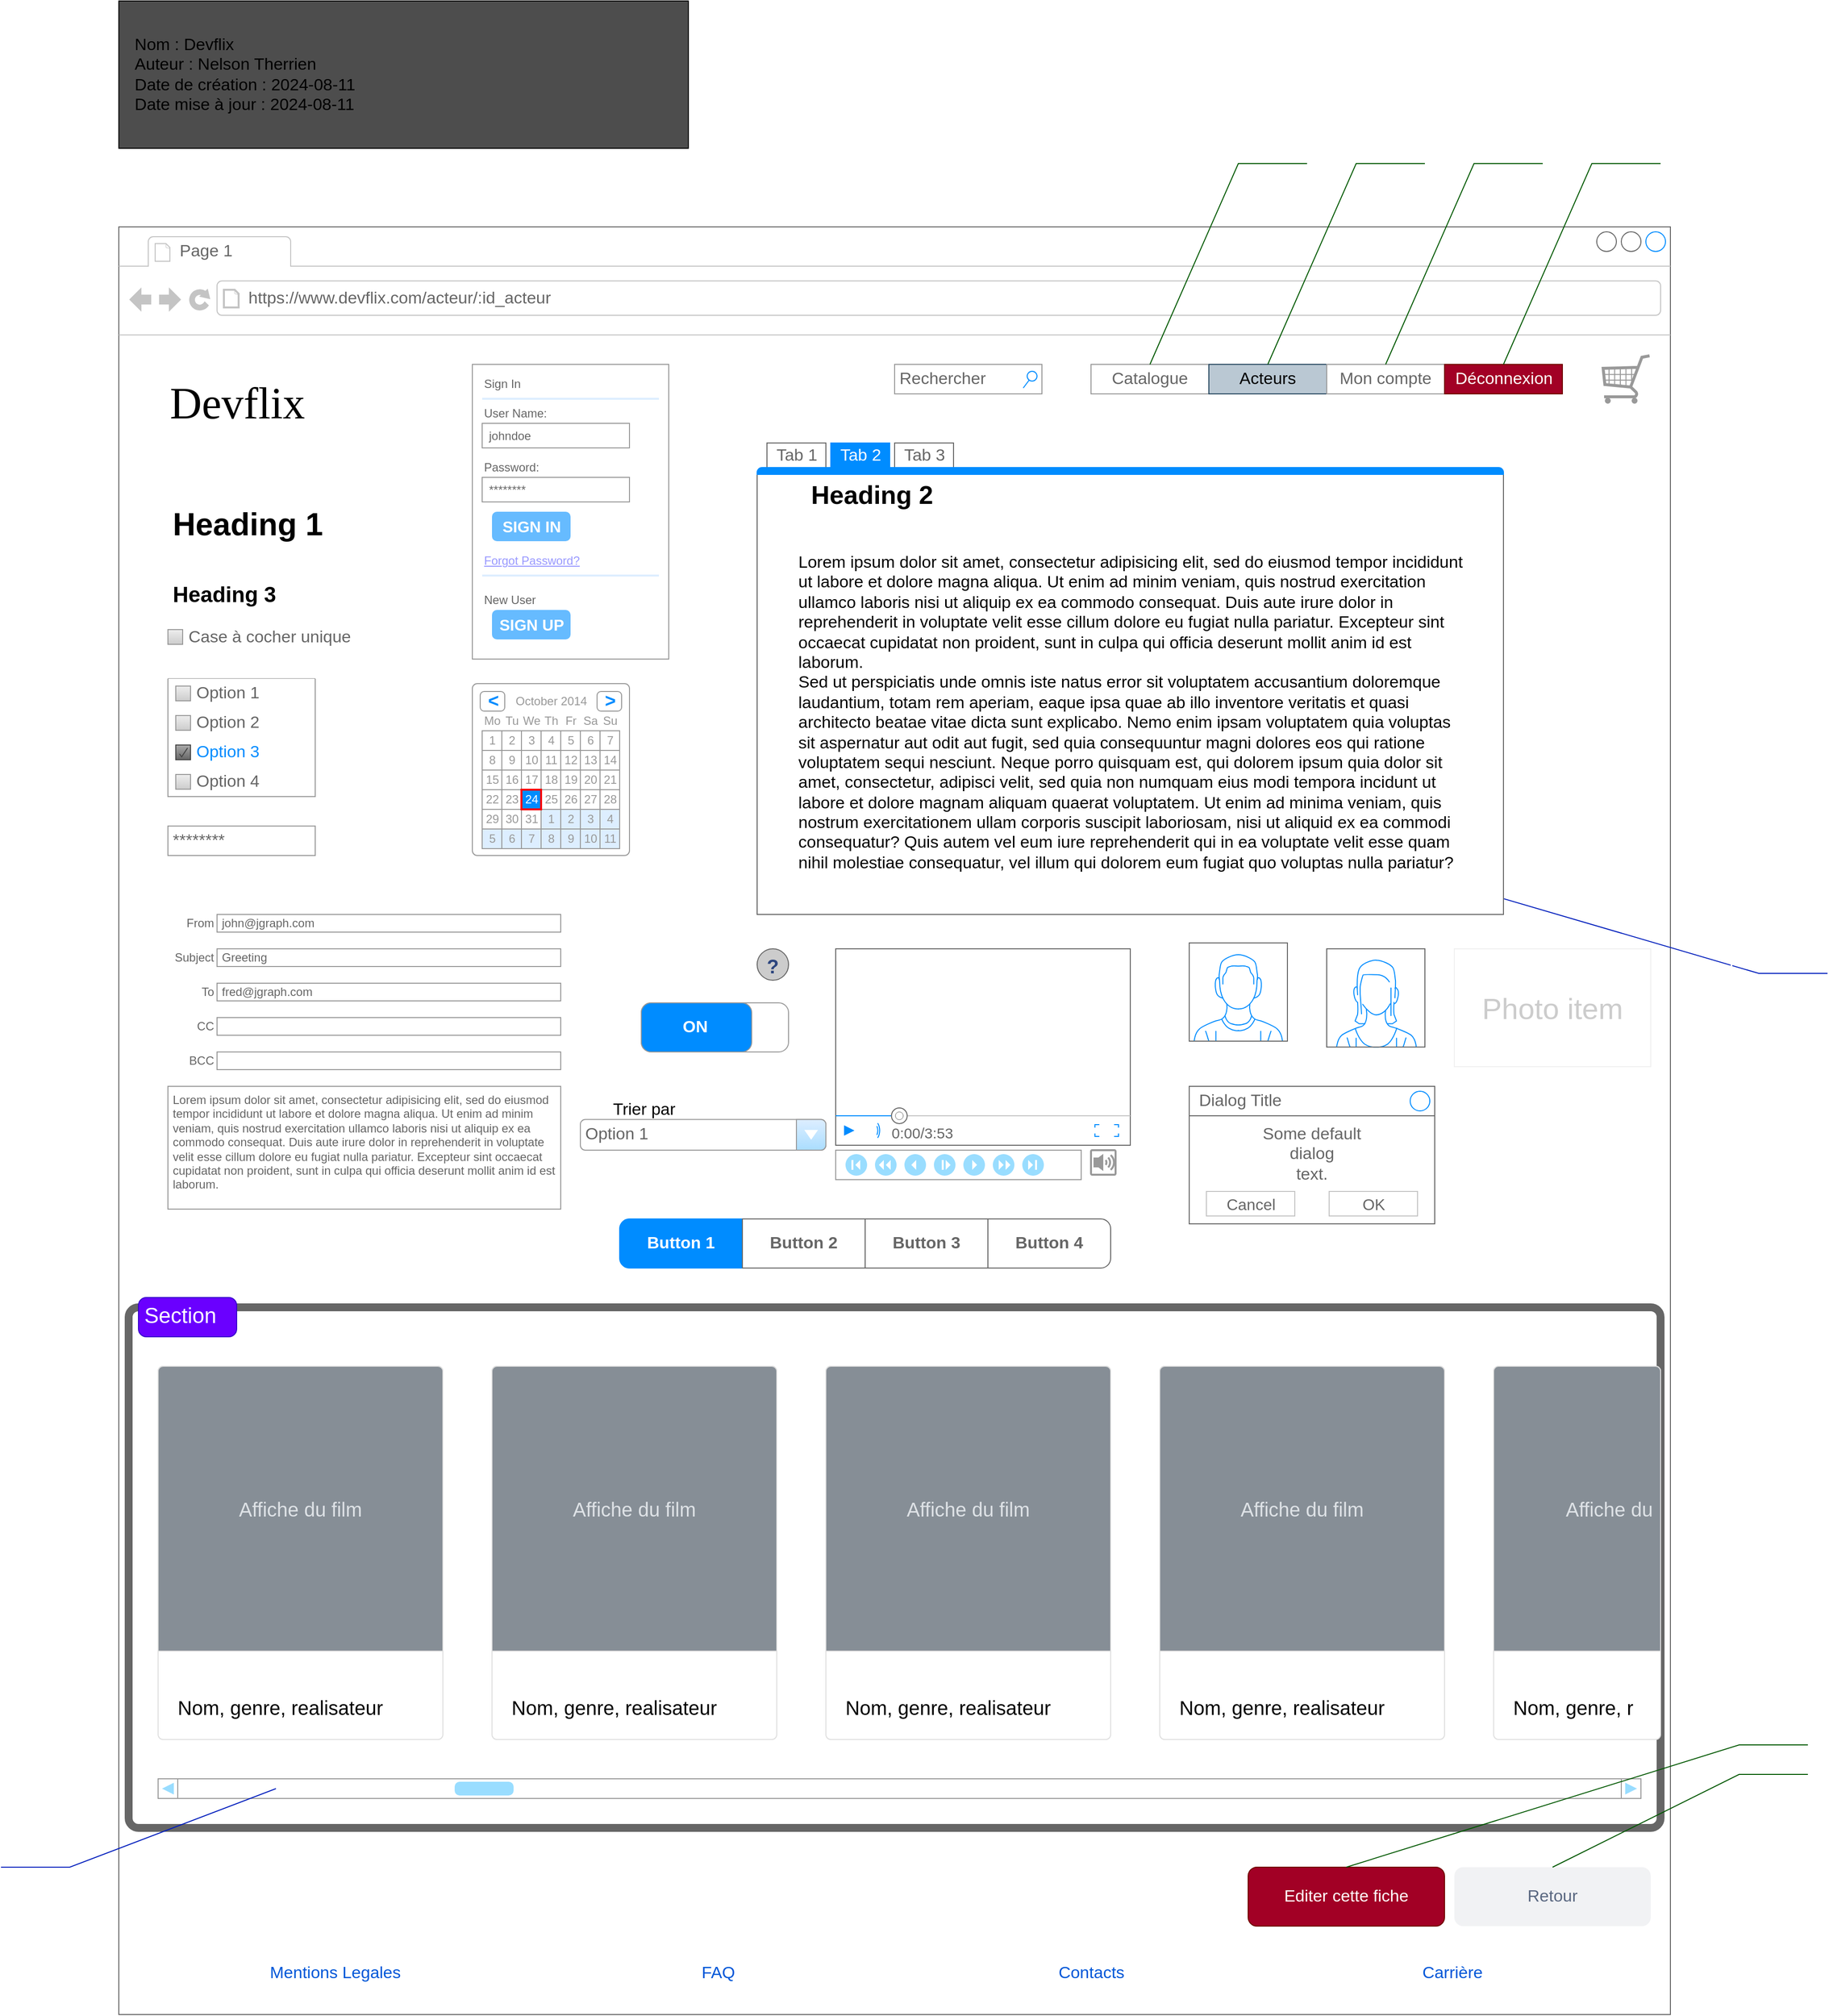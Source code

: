 <mxfile version="24.7.5">
  <diagram name="Page-1" id="BY2GdVJ9Qx3QBZno3a6H">
    <mxGraphModel dx="3034" dy="3536" grid="1" gridSize="10" guides="1" tooltips="1" connect="1" arrows="1" fold="1" page="1" pageScale="1" pageWidth="1600" pageHeight="900" math="0" shadow="0">
      <root>
        <mxCell id="0" />
        <mxCell id="1" parent="0" />
        <mxCell id="Mc8-L0GyPkzgZiNC3ZI8-2" value="" style="group;movable=0;resizable=0;rotatable=0;deletable=0;editable=0;locked=1;connectable=0;" vertex="1" connectable="0" parent="1">
          <mxGeometry x="-1430" y="-1690" width="1580" height="1820" as="geometry" />
        </mxCell>
        <mxCell id="cGPuWbrJMK2eRQ6o65dL-1" value="" style="strokeWidth=1;shadow=0;dashed=0;align=center;html=1;shape=mxgraph.mockup.containers.browserWindow;rSize=0;strokeColor=#666666;strokeColor2=#008cff;strokeColor3=#c4c4c4;mainText=,;recursiveResize=0;container=0;movable=1;resizable=1;rotatable=1;deletable=1;editable=1;locked=0;connectable=1;" parent="Mc8-L0GyPkzgZiNC3ZI8-2" vertex="1">
          <mxGeometry width="1580" height="1820" as="geometry" />
        </mxCell>
        <mxCell id="cGPuWbrJMK2eRQ6o65dL-4" value="Page 1" style="strokeWidth=1;shadow=0;dashed=0;align=center;html=1;shape=mxgraph.mockup.containers.anchor;fontSize=17;fontColor=#666666;align=left;whiteSpace=wrap;" parent="Mc8-L0GyPkzgZiNC3ZI8-2" vertex="1">
          <mxGeometry x="60" y="12" width="110" height="26" as="geometry" />
        </mxCell>
        <mxCell id="cGPuWbrJMK2eRQ6o65dL-5" value="https://www.devflix.com/acteur/:id_acteur" style="strokeWidth=1;shadow=0;dashed=0;align=center;html=1;shape=mxgraph.mockup.containers.anchor;rSize=0;fontSize=17;fontColor=#666666;align=left;" parent="Mc8-L0GyPkzgZiNC3ZI8-2" vertex="1">
          <mxGeometry x="130" y="60" width="340" height="26" as="geometry" />
        </mxCell>
        <mxCell id="cGPuWbrJMK2eRQ6o65dL-2" value="Devflix" style="text;html=1;points=[];align=left;verticalAlign=top;spacingTop=-4;fontSize=45;fontFamily=Verdana;" parent="1" vertex="1">
          <mxGeometry x="-1380" y="-1540" width="340" height="50" as="geometry" />
        </mxCell>
        <mxCell id="cGPuWbrJMK2eRQ6o65dL-13" value="Texte régulier" style="strokeWidth=1;shadow=0;dashed=0;align=left;html=1;shape=mxgraph.mockup.text.callout;linkText=;textSize=17;textColor=#666666;callDir=SE;callStyle=line;fontSize=17;fontColor=#ffffff;align=right;verticalAlign=bottom;strokeColor=#001DBC;fontFamily=Helvetica;fillColor=#0050ef;" parent="1" vertex="1">
          <mxGeometry x="-170" y="-1050" width="480" height="120" as="geometry" />
        </mxCell>
        <mxCell id="cGPuWbrJMK2eRQ6o65dL-15" value="Mentions Legales" style="fillColor=none;strokeColor=none;html=1;fontColor=#0057D8;align=center;verticalAlign=middle;fontStyle=0;fontSize=17;" parent="1" vertex="1">
          <mxGeometry x="-1335" y="50" width="250" height="75" as="geometry" />
        </mxCell>
        <mxCell id="cGPuWbrJMK2eRQ6o65dL-16" value="FAQ" style="fillColor=none;strokeColor=none;html=1;fontColor=#0057D8;align=center;verticalAlign=middle;fontStyle=0;fontSize=17;fontFamily=Helvetica;" parent="1" vertex="1">
          <mxGeometry x="-945" y="50" width="250" height="75" as="geometry" />
        </mxCell>
        <mxCell id="cGPuWbrJMK2eRQ6o65dL-17" value="Contacts" style="fillColor=none;strokeColor=none;html=1;fontColor=#0057D8;align=center;verticalAlign=middle;fontStyle=0;fontSize=17;fontFamily=Helvetica;" parent="1" vertex="1">
          <mxGeometry x="-565" y="50" width="250" height="75" as="geometry" />
        </mxCell>
        <mxCell id="cGPuWbrJMK2eRQ6o65dL-18" value="Carrière&amp;nbsp;" style="fillColor=none;strokeColor=none;html=1;fontColor=#0057D8;align=center;verticalAlign=middle;fontStyle=0;fontSize=17;fontFamily=Helvetica;" parent="1" vertex="1">
          <mxGeometry x="-195" y="50" width="250" height="75" as="geometry" />
        </mxCell>
        <mxCell id="cGPuWbrJMK2eRQ6o65dL-21" value="Retour" style="rounded=1;fillColor=#F1F2F4;strokeColor=none;html=1;whiteSpace=wrap;fontColor=#596780;align=center;verticalAlign=middle;fontStyle=0;fontSize=17;sketch=0;fontFamily=Helvetica;" parent="1" vertex="1">
          <mxGeometry x="-70" y="-20" width="200" height="60" as="geometry" />
        </mxCell>
        <mxCell id="cGPuWbrJMK2eRQ6o65dL-23" value="Editer cette fiche" style="rounded=1;fillColor=#a20025;strokeColor=#6F0000;html=1;whiteSpace=wrap;fontColor=#ffffff;align=center;verticalAlign=middle;fontStyle=0;fontSize=17;sketch=0;fontFamily=Helvetica;" parent="1" vertex="1">
          <mxGeometry x="-280" y="-20" width="200" height="60" as="geometry" />
        </mxCell>
        <mxCell id="cGPuWbrJMK2eRQ6o65dL-25" value="" style="shape=mxgraph.mockup.containers.marginRect;rectMarginTop=10;strokeColor=#666666;strokeWidth=8;rounded=1;arcSize=5;recursiveResize=0;html=1;whiteSpace=wrap;" parent="1" vertex="1">
          <mxGeometry x="-1420" y="-600" width="1560" height="540" as="geometry" />
        </mxCell>
        <mxCell id="cGPuWbrJMK2eRQ6o65dL-26" value="Section" style="shape=rect;strokeColor=#3700CC;fillColor=#6a00ff;strokeWidth=1;dashed=0;rounded=1;arcSize=20;fontSize=22;spacing=2;spacingTop=-2;align=left;autosize=1;spacingLeft=4;resizeWidth=0;resizeHeight=0;perimeter=none;html=1;whiteSpace=wrap;fontColor=#ffffff;" parent="cGPuWbrJMK2eRQ6o65dL-25" vertex="1">
          <mxGeometry x="10" width="100" height="40" as="geometry" />
        </mxCell>
        <mxCell id="cGPuWbrJMK2eRQ6o65dL-27" value="Nom, genre, realisateur" style="html=1;shadow=0;dashed=0;shape=mxgraph.bootstrap.rrect;rSize=5;strokeColor=#DFDFDF;html=1;whiteSpace=wrap;fillColor=#ffffff;fontColor=#000000;verticalAlign=bottom;align=left;spacing=20;fontSize=20;" parent="cGPuWbrJMK2eRQ6o65dL-25" vertex="1">
          <mxGeometry x="30" y="70" width="290" height="380" as="geometry" />
        </mxCell>
        <mxCell id="cGPuWbrJMK2eRQ6o65dL-28" value="Affiche du film" style="html=1;shadow=0;dashed=0;shape=mxgraph.bootstrap.topButton;rSize=5;perimeter=none;whiteSpace=wrap;fillColor=#868E96;strokeColor=#DFDFDF;fontColor=#DEE2E6;resizeWidth=1;fontSize=20;" parent="cGPuWbrJMK2eRQ6o65dL-27" vertex="1">
          <mxGeometry width="290" height="290" relative="1" as="geometry" />
        </mxCell>
        <mxCell id="cGPuWbrJMK2eRQ6o65dL-29" value="Nom, genre, realisateur" style="html=1;shadow=0;dashed=0;shape=mxgraph.bootstrap.rrect;rSize=5;strokeColor=#DFDFDF;html=1;whiteSpace=wrap;fillColor=#ffffff;fontColor=#000000;verticalAlign=bottom;align=left;spacing=20;fontSize=20;" parent="cGPuWbrJMK2eRQ6o65dL-25" vertex="1">
          <mxGeometry x="370" y="70" width="290" height="380" as="geometry" />
        </mxCell>
        <mxCell id="cGPuWbrJMK2eRQ6o65dL-30" value="Affiche du film" style="html=1;shadow=0;dashed=0;shape=mxgraph.bootstrap.topButton;rSize=5;perimeter=none;whiteSpace=wrap;fillColor=#868E96;strokeColor=#DFDFDF;fontColor=#DEE2E6;resizeWidth=1;fontSize=20;" parent="cGPuWbrJMK2eRQ6o65dL-29" vertex="1">
          <mxGeometry width="290" height="290" relative="1" as="geometry" />
        </mxCell>
        <mxCell id="cGPuWbrJMK2eRQ6o65dL-31" value="Nom, genre, r" style="html=1;shadow=0;dashed=0;shape=mxgraph.bootstrap.rrect;rSize=5;strokeColor=#DFDFDF;html=1;whiteSpace=wrap;fillColor=#ffffff;fontColor=#000000;verticalAlign=bottom;align=left;spacing=20;fontSize=20;" parent="cGPuWbrJMK2eRQ6o65dL-25" vertex="1">
          <mxGeometry x="1390" y="70" width="170" height="380" as="geometry" />
        </mxCell>
        <mxCell id="cGPuWbrJMK2eRQ6o65dL-32" value="&amp;nbsp; &amp;nbsp; &amp;nbsp; &amp;nbsp; &amp;nbsp; &amp;nbsp; Affiche du" style="html=1;shadow=0;dashed=0;shape=mxgraph.bootstrap.topButton;rSize=5;perimeter=none;whiteSpace=wrap;fillColor=#868E96;strokeColor=#DFDFDF;fontColor=#DEE2E6;resizeWidth=1;fontSize=20;" parent="cGPuWbrJMK2eRQ6o65dL-31" vertex="1">
          <mxGeometry width="170.0" height="290" relative="1" as="geometry" />
        </mxCell>
        <mxCell id="cGPuWbrJMK2eRQ6o65dL-33" value="Nom, genre, realisateur" style="html=1;shadow=0;dashed=0;shape=mxgraph.bootstrap.rrect;rSize=5;strokeColor=#DFDFDF;html=1;whiteSpace=wrap;fillColor=#ffffff;fontColor=#000000;verticalAlign=bottom;align=left;spacing=20;fontSize=20;" parent="cGPuWbrJMK2eRQ6o65dL-25" vertex="1">
          <mxGeometry x="710" y="70" width="290" height="380" as="geometry" />
        </mxCell>
        <mxCell id="cGPuWbrJMK2eRQ6o65dL-34" value="Affiche du film" style="html=1;shadow=0;dashed=0;shape=mxgraph.bootstrap.topButton;rSize=5;perimeter=none;whiteSpace=wrap;fillColor=#868E96;strokeColor=#DFDFDF;fontColor=#DEE2E6;resizeWidth=1;fontSize=20;" parent="cGPuWbrJMK2eRQ6o65dL-33" vertex="1">
          <mxGeometry width="290" height="290" relative="1" as="geometry" />
        </mxCell>
        <mxCell id="cGPuWbrJMK2eRQ6o65dL-35" value="Nom, genre, realisateur" style="html=1;shadow=0;dashed=0;shape=mxgraph.bootstrap.rrect;rSize=5;strokeColor=#DFDFDF;html=1;whiteSpace=wrap;fillColor=#ffffff;fontColor=#000000;verticalAlign=bottom;align=left;spacing=20;fontSize=20;" parent="cGPuWbrJMK2eRQ6o65dL-25" vertex="1">
          <mxGeometry x="1050" y="70" width="290" height="380" as="geometry" />
        </mxCell>
        <mxCell id="cGPuWbrJMK2eRQ6o65dL-36" value="Affiche du film" style="html=1;shadow=0;dashed=0;shape=mxgraph.bootstrap.topButton;rSize=5;perimeter=none;whiteSpace=wrap;fillColor=#868E96;strokeColor=#DFDFDF;fontColor=#DEE2E6;resizeWidth=1;fontSize=20;" parent="cGPuWbrJMK2eRQ6o65dL-35" vertex="1">
          <mxGeometry width="290" height="290" relative="1" as="geometry" />
        </mxCell>
        <mxCell id="cGPuWbrJMK2eRQ6o65dL-48" value="" style="verticalLabelPosition=bottom;shadow=0;dashed=0;align=center;html=1;verticalAlign=top;strokeWidth=1;shape=mxgraph.mockup.navigation.scrollBar;strokeColor=#999999;barPos=20;fillColor2=#99ddff;strokeColor2=none;" parent="cGPuWbrJMK2eRQ6o65dL-25" vertex="1">
          <mxGeometry x="30" y="490" width="1510" height="151" as="geometry" />
        </mxCell>
        <mxCell id="cGPuWbrJMK2eRQ6o65dL-40" value="C8" style="strokeWidth=1;shadow=0;dashed=0;align=center;html=1;shape=mxgraph.mockup.text.callout;linkText=;textSize=17;textColor=#666666;callDir=NE;callStyle=line;fontSize=17;align=right;verticalAlign=top;strokeColor=#005700;fillColor=#008a00;fontColor=#ffffff;" parent="1" vertex="1">
          <mxGeometry x="30" y="-140" width="260" height="120" as="geometry" />
        </mxCell>
        <mxCell id="cGPuWbrJMK2eRQ6o65dL-41" value="C36" style="strokeWidth=1;shadow=0;dashed=0;align=center;html=1;shape=mxgraph.mockup.text.callout;linkText=;textSize=17;textColor=#666666;callDir=NE;callStyle=line;fontSize=17;align=right;verticalAlign=top;strokeColor=#005700;fillColor=#008a00;fontColor=#ffffff;" parent="1" vertex="1">
          <mxGeometry x="-180" y="-170" width="470" height="150" as="geometry" />
        </mxCell>
        <mxCell id="cGPuWbrJMK2eRQ6o65dL-44" value="Scrolling&lt;div&gt;horizontale&amp;nbsp;&lt;/div&gt;" style="strokeWidth=1;shadow=0;dashed=0;align=center;html=1;shape=mxgraph.mockup.text.callout;linkText=;textSize=17;textColor=#666666;callDir=SW;callStyle=line;fontSize=17;fontColor=#ffffff;align=left;verticalAlign=bottom;strokeColor=#001DBC;fillColor=#0050ef;" parent="1" vertex="1">
          <mxGeometry x="-1550" y="-100" width="280" height="80" as="geometry" />
        </mxCell>
        <mxCell id="cGPuWbrJMK2eRQ6o65dL-45" value="" style="group" parent="1" vertex="1" connectable="0">
          <mxGeometry x="-440" y="-1780" width="580" height="280" as="geometry" />
        </mxCell>
        <mxCell id="cGPuWbrJMK2eRQ6o65dL-6" value="" style="swimlane;shape=mxgraph.bootstrap.anchor;strokeColor=#999999;fillColor=#ffffff;fontColor=#666666;childLayout=stackLayout;horizontal=0;startSize=0;horizontalStack=1;resizeParent=1;resizeParentMax=0;resizeLast=0;collapsible=0;marginBottom=0;whiteSpace=wrap;html=1;" parent="cGPuWbrJMK2eRQ6o65dL-45" vertex="1">
          <mxGeometry y="230" width="480" height="30" as="geometry" />
        </mxCell>
        <mxCell id="cGPuWbrJMK2eRQ6o65dL-7" value="Catalogue" style="text;strokeColor=inherit;align=center;verticalAlign=middle;spacingLeft=10;spacingRight=10;overflow=hidden;points=[[0,0.5],[1,0.5]];portConstraint=eastwest;rotatable=0;whiteSpace=wrap;html=1;fillColor=inherit;fontColor=inherit;fontSize=17;" parent="cGPuWbrJMK2eRQ6o65dL-6" vertex="1">
          <mxGeometry width="120" height="30" as="geometry" />
        </mxCell>
        <mxCell id="cGPuWbrJMK2eRQ6o65dL-8" value="Acteurs" style="text;strokeColor=#23445d;align=center;verticalAlign=middle;spacingLeft=10;spacingRight=10;overflow=hidden;points=[[0,0.5],[1,0.5]];portConstraint=eastwest;rotatable=0;whiteSpace=wrap;html=1;fillColor=#bac8d3;fontSize=17;" parent="cGPuWbrJMK2eRQ6o65dL-6" vertex="1">
          <mxGeometry x="120" width="120" height="30" as="geometry" />
        </mxCell>
        <mxCell id="cGPuWbrJMK2eRQ6o65dL-9" value="Mon compte" style="text;strokeColor=inherit;align=center;verticalAlign=middle;spacingLeft=10;spacingRight=10;overflow=hidden;points=[[0,0.5],[1,0.5]];portConstraint=eastwest;rotatable=0;whiteSpace=wrap;html=1;fillColor=inherit;fontColor=inherit;fontSize=17;" parent="cGPuWbrJMK2eRQ6o65dL-6" vertex="1">
          <mxGeometry x="240" width="120" height="30" as="geometry" />
        </mxCell>
        <mxCell id="cGPuWbrJMK2eRQ6o65dL-10" value="Déconnexion&amp;nbsp;" style="text;strokeColor=#6F0000;align=center;verticalAlign=middle;spacingLeft=10;spacingRight=10;overflow=hidden;points=[[0,0.5],[1,0.5]];portConstraint=eastwest;rotatable=0;whiteSpace=wrap;html=1;fillColor=#a20025;fontColor=#ffffff;fontSize=17;" parent="cGPuWbrJMK2eRQ6o65dL-6" vertex="1">
          <mxGeometry x="360" width="120" height="30" as="geometry" />
        </mxCell>
        <mxCell id="cGPuWbrJMK2eRQ6o65dL-19" value="C4" style="strokeWidth=1;shadow=0;dashed=0;align=center;html=1;shape=mxgraph.mockup.text.callout;linkText=;textSize=17;textColor=#666666;callDir=NE;callStyle=line;fontSize=17;align=right;verticalAlign=top;strokeColor=#005700;fillColor=#008a00;fontColor=#ffffff;" parent="cGPuWbrJMK2eRQ6o65dL-45" vertex="1">
          <mxGeometry x="180" width="160" height="230" as="geometry" />
        </mxCell>
        <mxCell id="cGPuWbrJMK2eRQ6o65dL-20" value="C1" style="strokeWidth=1;shadow=0;dashed=0;align=center;html=1;shape=mxgraph.mockup.text.callout;linkText=;textSize=17;textColor=#666666;callDir=NE;callStyle=line;fontSize=17;align=right;verticalAlign=top;strokeColor=#005700;fillColor=#008a00;fontColor=#ffffff;" parent="cGPuWbrJMK2eRQ6o65dL-45" vertex="1">
          <mxGeometry x="60" width="160" height="230" as="geometry" />
        </mxCell>
        <mxCell id="cGPuWbrJMK2eRQ6o65dL-22" value="C4" style="strokeWidth=1;shadow=0;dashed=0;align=center;html=1;shape=mxgraph.mockup.text.callout;linkText=;textSize=17;textColor=#666666;callDir=NE;callStyle=line;fontSize=17;align=right;verticalAlign=top;strokeColor=#005700;fillColor=#008a00;fontColor=#ffffff;" parent="cGPuWbrJMK2eRQ6o65dL-45" vertex="1">
          <mxGeometry x="300" width="160" height="230" as="geometry" />
        </mxCell>
        <mxCell id="cGPuWbrJMK2eRQ6o65dL-24" value="C#?" style="strokeWidth=1;shadow=0;dashed=0;align=center;html=1;shape=mxgraph.mockup.text.callout;linkText=;textSize=17;textColor=#666666;callDir=NE;callStyle=line;fontSize=17;align=right;verticalAlign=top;strokeColor=#005700;fillColor=#008a00;fontColor=#ffffff;" parent="cGPuWbrJMK2eRQ6o65dL-45" vertex="1">
          <mxGeometry x="420" width="160" height="230" as="geometry" />
        </mxCell>
        <mxCell id="cGPuWbrJMK2eRQ6o65dL-49" value="" style="verticalLabelPosition=bottom;shadow=0;dashed=0;align=center;html=1;verticalAlign=top;strokeWidth=1;shape=mxgraph.mockup.misc.shoppingCart;strokeColor=#999999;" parent="cGPuWbrJMK2eRQ6o65dL-45" vertex="1">
          <mxGeometry x="520" y="220" width="50" height="50" as="geometry" />
        </mxCell>
        <mxCell id="cGPuWbrJMK2eRQ6o65dL-46" value="&lt;font style=&quot;font-size: 32px;&quot;&gt;Heading 1&lt;/font&gt;" style="text;align=left;fontStyle=1;verticalAlign=middle;spacingLeft=3;spacingRight=3;strokeColor=none;rotatable=0;points=[[0,0.5],[1,0.5]];portConstraint=eastwest;html=1;fontSize=26;" parent="1" vertex="1">
          <mxGeometry x="-1380" y="-1400" width="230" height="26" as="geometry" />
        </mxCell>
        <mxCell id="cGPuWbrJMK2eRQ6o65dL-47" value="&lt;font style=&quot;font-size: 22px;&quot;&gt;Heading 3&lt;/font&gt;" style="text;align=left;fontStyle=1;verticalAlign=middle;spacingLeft=3;spacingRight=3;strokeColor=none;rotatable=0;points=[[0,0.5],[1,0.5]];portConstraint=eastwest;html=1;fontSize=26;" parent="1" vertex="1">
          <mxGeometry x="-1380" y="-1330" width="230" height="26" as="geometry" />
        </mxCell>
        <mxCell id="cGPuWbrJMK2eRQ6o65dL-50" value="&lt;font style=&quot;font-size: 17px;&quot;&gt;Rechercher&lt;/font&gt;" style="strokeWidth=1;shadow=0;dashed=0;align=center;html=1;shape=mxgraph.mockup.forms.searchBox;strokeColor=#999999;mainText=;strokeColor2=#008cff;fontColor=#666666;fontSize=17;align=left;spacingLeft=3;whiteSpace=wrap;" parent="1" vertex="1">
          <mxGeometry x="-640" y="-1550" width="150" height="30" as="geometry" />
        </mxCell>
        <mxCell id="cGPuWbrJMK2eRQ6o65dL-51" value="Case à cocher unique" style="strokeWidth=1;shadow=0;dashed=0;align=center;html=1;shape=mxgraph.mockup.forms.rrect;rSize=0;fillColor=#eeeeee;strokeColor=#999999;gradientColor=#cccccc;align=left;spacingLeft=4;fontSize=17;fontColor=#666666;labelPosition=right;" parent="1" vertex="1">
          <mxGeometry x="-1380" y="-1280" width="15" height="15" as="geometry" />
        </mxCell>
        <mxCell id="cGPuWbrJMK2eRQ6o65dL-53" value="" style="swimlane;strokeColor=#999999;swimlaneFillColor=#FFFFFF;fillColor=#ffffff;fontColor=#666666;fontStyle=0;childLayout=stackLayout;horizontal=1;startSize=0;horizontalStack=0;resizeParent=1;resizeParentMax=0;resizeLast=0;collapsible=0;marginBottom=0;whiteSpace=wrap;html=1;" parent="1" vertex="1">
          <mxGeometry x="-1380" y="-1230" width="150" height="120" as="geometry" />
        </mxCell>
        <mxCell id="cGPuWbrJMK2eRQ6o65dL-54" value="Option 1" style="text;strokeColor=none;align=left;verticalAlign=middle;spacingLeft=27;spacingRight=10;overflow=hidden;points=[[0,0.5],[1,0.5]];portConstraint=eastwest;rotatable=0;whiteSpace=wrap;html=1;fillColor=none;fontColor=inherit;fontSize=17;" parent="cGPuWbrJMK2eRQ6o65dL-53" vertex="1">
          <mxGeometry width="150" height="30" as="geometry" />
        </mxCell>
        <mxCell id="cGPuWbrJMK2eRQ6o65dL-55" value="" style="resizable=0;fillColor=#EEEEEE;strokeColor=#999999;gradientColor=#cccccc;html=1;" parent="cGPuWbrJMK2eRQ6o65dL-54" vertex="1">
          <mxGeometry y="0.5" width="15" height="15" relative="1" as="geometry">
            <mxPoint x="8" y="-7.5" as="offset" />
          </mxGeometry>
        </mxCell>
        <mxCell id="cGPuWbrJMK2eRQ6o65dL-56" value="Option 2" style="text;strokeColor=none;align=left;verticalAlign=middle;spacingLeft=27;spacingRight=10;overflow=hidden;points=[[0,0.5],[1,0.5]];portConstraint=eastwest;rotatable=0;whiteSpace=wrap;html=1;rSize=5;fillColor=none;fontColor=inherit;fontSize=17;" parent="cGPuWbrJMK2eRQ6o65dL-53" vertex="1">
          <mxGeometry y="30" width="150" height="30" as="geometry" />
        </mxCell>
        <mxCell id="cGPuWbrJMK2eRQ6o65dL-57" value="" style="resizable=0;fillColor=#EEEEEE;strokeColor=#999999;gradientColor=#cccccc;html=1;" parent="cGPuWbrJMK2eRQ6o65dL-56" vertex="1">
          <mxGeometry y="0.5" width="15" height="15" relative="1" as="geometry">
            <mxPoint x="8" y="-7.5" as="offset" />
          </mxGeometry>
        </mxCell>
        <mxCell id="cGPuWbrJMK2eRQ6o65dL-58" value="Option 3" style="text;strokeColor=none;align=left;verticalAlign=middle;spacingLeft=27;spacingRight=10;overflow=hidden;points=[[0,0.5],[1,0.5]];portConstraint=eastwest;rotatable=0;whiteSpace=wrap;html=1;rSize=5;fillColor=none;fontColor=#008CFF;fontSize=17;" parent="cGPuWbrJMK2eRQ6o65dL-53" vertex="1">
          <mxGeometry y="60" width="150" height="30" as="geometry" />
        </mxCell>
        <mxCell id="cGPuWbrJMK2eRQ6o65dL-59" value="" style="shape=mxgraph.mockup.forms.checkbox;resizable=0;fillColor=#AAAAAA;gradientColor=#666666;strokeColor=#444444;html=1;" parent="cGPuWbrJMK2eRQ6o65dL-58" vertex="1">
          <mxGeometry y="0.5" width="15" height="15" relative="1" as="geometry">
            <mxPoint x="8" y="-7.5" as="offset" />
          </mxGeometry>
        </mxCell>
        <mxCell id="cGPuWbrJMK2eRQ6o65dL-60" value="Option 4" style="text;strokeColor=none;align=left;verticalAlign=middle;spacingLeft=27;spacingRight=10;overflow=hidden;points=[[0,0.5],[1,0.5]];portConstraint=eastwest;rotatable=0;whiteSpace=wrap;html=1;fillColor=none;fontColor=inherit;fontSize=17;" parent="cGPuWbrJMK2eRQ6o65dL-53" vertex="1">
          <mxGeometry y="90" width="150" height="30" as="geometry" />
        </mxCell>
        <mxCell id="cGPuWbrJMK2eRQ6o65dL-61" value="" style="resizable=0;fillColor=#EEEEEE;strokeColor=#999999;gradientColor=#cccccc;html=1;" parent="cGPuWbrJMK2eRQ6o65dL-60" vertex="1">
          <mxGeometry y="0.5" width="15" height="15" relative="1" as="geometry">
            <mxPoint x="8" y="-7.5" as="offset" />
          </mxGeometry>
        </mxCell>
        <mxCell id="cGPuWbrJMK2eRQ6o65dL-62" value="********" style="strokeWidth=1;shadow=0;dashed=0;align=center;html=1;shape=mxgraph.mockup.forms.pwField;strokeColor=#999999;mainText=;align=left;fontColor=#666666;fontSize=17;spacingLeft=3;" parent="1" vertex="1">
          <mxGeometry x="-1380" y="-1080" width="150" height="30" as="geometry" />
        </mxCell>
        <mxCell id="cGPuWbrJMK2eRQ6o65dL-66" value="" style="strokeWidth=1;shadow=0;dashed=0;align=center;html=1;shape=mxgraph.mockup.forms.rrect;rSize=0;strokeColor=#999999;fillColor=#ffffff;" parent="1" vertex="1">
          <mxGeometry x="-1070" y="-1550" width="200" height="300" as="geometry" />
        </mxCell>
        <mxCell id="cGPuWbrJMK2eRQ6o65dL-67" value="Sign In" style="strokeWidth=1;shadow=0;dashed=0;align=center;html=1;shape=mxgraph.mockup.forms.anchor;fontSize=12;fontColor=#666666;align=left;resizeWidth=1;spacingLeft=0;" parent="cGPuWbrJMK2eRQ6o65dL-66" vertex="1">
          <mxGeometry width="100" height="20" relative="1" as="geometry">
            <mxPoint x="10" y="10" as="offset" />
          </mxGeometry>
        </mxCell>
        <mxCell id="cGPuWbrJMK2eRQ6o65dL-68" value="" style="shape=line;strokeColor=#ddeeff;strokeWidth=2;html=1;resizeWidth=1;" parent="cGPuWbrJMK2eRQ6o65dL-66" vertex="1">
          <mxGeometry width="180" height="10" relative="1" as="geometry">
            <mxPoint x="10" y="30" as="offset" />
          </mxGeometry>
        </mxCell>
        <mxCell id="cGPuWbrJMK2eRQ6o65dL-69" value="User Name:" style="strokeWidth=1;shadow=0;dashed=0;align=center;html=1;shape=mxgraph.mockup.forms.anchor;fontSize=12;fontColor=#666666;align=left;resizeWidth=1;spacingLeft=0;" parent="cGPuWbrJMK2eRQ6o65dL-66" vertex="1">
          <mxGeometry width="100" height="20" relative="1" as="geometry">
            <mxPoint x="10" y="40" as="offset" />
          </mxGeometry>
        </mxCell>
        <mxCell id="cGPuWbrJMK2eRQ6o65dL-70" value="johndoe" style="strokeWidth=1;shadow=0;dashed=0;align=center;html=1;shape=mxgraph.mockup.forms.rrect;rSize=0;strokeColor=#999999;fontColor=#666666;align=left;spacingLeft=5;resizeWidth=1;" parent="cGPuWbrJMK2eRQ6o65dL-66" vertex="1">
          <mxGeometry width="150" height="25" relative="1" as="geometry">
            <mxPoint x="10" y="60" as="offset" />
          </mxGeometry>
        </mxCell>
        <mxCell id="cGPuWbrJMK2eRQ6o65dL-71" value="Password:" style="strokeWidth=1;shadow=0;dashed=0;align=center;html=1;shape=mxgraph.mockup.forms.anchor;fontSize=12;fontColor=#666666;align=left;resizeWidth=1;spacingLeft=0;" parent="cGPuWbrJMK2eRQ6o65dL-66" vertex="1">
          <mxGeometry width="100" height="20" relative="1" as="geometry">
            <mxPoint x="10" y="95" as="offset" />
          </mxGeometry>
        </mxCell>
        <mxCell id="cGPuWbrJMK2eRQ6o65dL-72" value="********" style="strokeWidth=1;shadow=0;dashed=0;align=center;html=1;shape=mxgraph.mockup.forms.rrect;rSize=0;strokeColor=#999999;fontColor=#666666;align=left;spacingLeft=5;resizeWidth=1;" parent="cGPuWbrJMK2eRQ6o65dL-66" vertex="1">
          <mxGeometry width="150" height="25" relative="1" as="geometry">
            <mxPoint x="10" y="115" as="offset" />
          </mxGeometry>
        </mxCell>
        <mxCell id="cGPuWbrJMK2eRQ6o65dL-73" value="SIGN IN" style="strokeWidth=1;shadow=0;dashed=0;align=center;html=1;shape=mxgraph.mockup.forms.rrect;rSize=5;strokeColor=none;fontColor=#ffffff;fillColor=#66bbff;fontSize=16;fontStyle=1;" parent="cGPuWbrJMK2eRQ6o65dL-66" vertex="1">
          <mxGeometry y="1" width="80" height="30" relative="1" as="geometry">
            <mxPoint x="20" y="-150" as="offset" />
          </mxGeometry>
        </mxCell>
        <mxCell id="cGPuWbrJMK2eRQ6o65dL-74" value="Forgot Password?" style="strokeWidth=1;shadow=0;dashed=0;align=center;html=1;shape=mxgraph.mockup.forms.anchor;fontSize=12;fontColor=#9999ff;align=left;spacingLeft=0;fontStyle=4;resizeWidth=1;" parent="cGPuWbrJMK2eRQ6o65dL-66" vertex="1">
          <mxGeometry y="1" width="150" height="20" relative="1" as="geometry">
            <mxPoint x="10" y="-110" as="offset" />
          </mxGeometry>
        </mxCell>
        <mxCell id="cGPuWbrJMK2eRQ6o65dL-75" value="" style="shape=line;strokeColor=#ddeeff;strokeWidth=2;html=1;resizeWidth=1;" parent="cGPuWbrJMK2eRQ6o65dL-66" vertex="1">
          <mxGeometry y="1" width="180" height="10" relative="1" as="geometry">
            <mxPoint x="10" y="-90" as="offset" />
          </mxGeometry>
        </mxCell>
        <mxCell id="cGPuWbrJMK2eRQ6o65dL-76" value="New User" style="strokeWidth=1;shadow=0;dashed=0;align=center;html=1;shape=mxgraph.mockup.forms.anchor;fontSize=12;fontColor=#666666;align=left;spacingLeft=0;resizeWidth=1;" parent="cGPuWbrJMK2eRQ6o65dL-66" vertex="1">
          <mxGeometry y="1" width="150" height="20" relative="1" as="geometry">
            <mxPoint x="10" y="-70" as="offset" />
          </mxGeometry>
        </mxCell>
        <mxCell id="cGPuWbrJMK2eRQ6o65dL-77" value="SIGN UP" style="strokeWidth=1;shadow=0;dashed=0;align=center;html=1;shape=mxgraph.mockup.forms.rrect;rSize=5;strokeColor=none;fontColor=#ffffff;fillColor=#66bbff;fontSize=16;fontStyle=1;" parent="cGPuWbrJMK2eRQ6o65dL-66" vertex="1">
          <mxGeometry y="1" width="80" height="30" relative="1" as="geometry">
            <mxPoint x="20" y="-50" as="offset" />
          </mxGeometry>
        </mxCell>
        <mxCell id="cGPuWbrJMK2eRQ6o65dL-78" value="" style="strokeWidth=1;shadow=0;dashed=0;align=center;html=1;shape=mxgraph.mockup.forms.rrect;rSize=5;strokeColor=#999999;fillColor=#ffffff;" parent="1" vertex="1">
          <mxGeometry x="-1070" y="-1225" width="160" height="175" as="geometry" />
        </mxCell>
        <mxCell id="cGPuWbrJMK2eRQ6o65dL-79" value="October 2014" style="strokeWidth=1;shadow=0;dashed=0;align=center;html=1;shape=mxgraph.mockup.forms.anchor;fontColor=#999999;" parent="cGPuWbrJMK2eRQ6o65dL-78" vertex="1">
          <mxGeometry x="30" y="8" width="100" height="20" as="geometry" />
        </mxCell>
        <mxCell id="cGPuWbrJMK2eRQ6o65dL-80" value="&lt;" style="strokeWidth=1;shadow=0;dashed=0;align=center;html=1;shape=mxgraph.mockup.forms.rrect;rSize=4;strokeColor=#999999;fontColor=#008cff;fontSize=19;fontStyle=1;" parent="cGPuWbrJMK2eRQ6o65dL-78" vertex="1">
          <mxGeometry x="8" y="8" width="25" height="20" as="geometry" />
        </mxCell>
        <mxCell id="cGPuWbrJMK2eRQ6o65dL-81" value="&gt;" style="strokeWidth=1;shadow=0;dashed=0;align=center;html=1;shape=mxgraph.mockup.forms.rrect;rSize=4;strokeColor=#999999;fontColor=#008cff;fontSize=19;fontStyle=1;" parent="cGPuWbrJMK2eRQ6o65dL-78" vertex="1">
          <mxGeometry x="127" y="8" width="25" height="20" as="geometry" />
        </mxCell>
        <mxCell id="cGPuWbrJMK2eRQ6o65dL-82" value="Mo" style="strokeWidth=1;shadow=0;dashed=0;align=center;html=1;shape=mxgraph.mockup.forms.anchor;fontColor=#999999;" parent="cGPuWbrJMK2eRQ6o65dL-78" vertex="1">
          <mxGeometry x="10" y="28" width="20" height="20" as="geometry" />
        </mxCell>
        <mxCell id="cGPuWbrJMK2eRQ6o65dL-83" value="Tu" style="strokeWidth=1;shadow=0;dashed=0;align=center;html=1;shape=mxgraph.mockup.forms.anchor;fontColor=#999999;" parent="cGPuWbrJMK2eRQ6o65dL-78" vertex="1">
          <mxGeometry x="30" y="28" width="20" height="20" as="geometry" />
        </mxCell>
        <mxCell id="cGPuWbrJMK2eRQ6o65dL-84" value="We" style="strokeWidth=1;shadow=0;dashed=0;align=center;html=1;shape=mxgraph.mockup.forms.anchor;fontColor=#999999;" parent="cGPuWbrJMK2eRQ6o65dL-78" vertex="1">
          <mxGeometry x="50" y="28" width="20" height="20" as="geometry" />
        </mxCell>
        <mxCell id="cGPuWbrJMK2eRQ6o65dL-85" value="Th" style="strokeWidth=1;shadow=0;dashed=0;align=center;html=1;shape=mxgraph.mockup.forms.anchor;fontColor=#999999;" parent="cGPuWbrJMK2eRQ6o65dL-78" vertex="1">
          <mxGeometry x="70" y="28" width="20" height="20" as="geometry" />
        </mxCell>
        <mxCell id="cGPuWbrJMK2eRQ6o65dL-86" value="Fr" style="strokeWidth=1;shadow=0;dashed=0;align=center;html=1;shape=mxgraph.mockup.forms.anchor;fontColor=#999999;" parent="cGPuWbrJMK2eRQ6o65dL-78" vertex="1">
          <mxGeometry x="90" y="28" width="20" height="20" as="geometry" />
        </mxCell>
        <mxCell id="cGPuWbrJMK2eRQ6o65dL-87" value="Sa" style="strokeWidth=1;shadow=0;dashed=0;align=center;html=1;shape=mxgraph.mockup.forms.anchor;fontColor=#999999;" parent="cGPuWbrJMK2eRQ6o65dL-78" vertex="1">
          <mxGeometry x="110" y="28" width="20" height="20" as="geometry" />
        </mxCell>
        <mxCell id="cGPuWbrJMK2eRQ6o65dL-88" value="Su" style="strokeWidth=1;shadow=0;dashed=0;align=center;html=1;shape=mxgraph.mockup.forms.anchor;fontColor=#999999;" parent="cGPuWbrJMK2eRQ6o65dL-78" vertex="1">
          <mxGeometry x="130" y="28" width="20" height="20" as="geometry" />
        </mxCell>
        <mxCell id="cGPuWbrJMK2eRQ6o65dL-89" value="1" style="strokeWidth=1;shadow=0;dashed=0;align=center;html=1;shape=mxgraph.mockup.forms.rrect;rSize=0;strokeColor=#999999;fontColor=#999999;" parent="cGPuWbrJMK2eRQ6o65dL-78" vertex="1">
          <mxGeometry x="10" y="48" width="20" height="20" as="geometry" />
        </mxCell>
        <mxCell id="cGPuWbrJMK2eRQ6o65dL-90" value="2" style="strokeWidth=1;shadow=0;dashed=0;align=center;html=1;shape=mxgraph.mockup.forms.rrect;rSize=0;strokeColor=#999999;fontColor=#999999;" parent="cGPuWbrJMK2eRQ6o65dL-78" vertex="1">
          <mxGeometry x="30" y="48" width="20" height="20" as="geometry" />
        </mxCell>
        <mxCell id="cGPuWbrJMK2eRQ6o65dL-91" value="3" style="strokeWidth=1;shadow=0;dashed=0;align=center;html=1;shape=mxgraph.mockup.forms.rrect;rSize=0;strokeColor=#999999;fontColor=#999999;" parent="cGPuWbrJMK2eRQ6o65dL-78" vertex="1">
          <mxGeometry x="50" y="48" width="20" height="20" as="geometry" />
        </mxCell>
        <mxCell id="cGPuWbrJMK2eRQ6o65dL-92" value="4" style="strokeWidth=1;shadow=0;dashed=0;align=center;html=1;shape=mxgraph.mockup.forms.rrect;rSize=0;strokeColor=#999999;fontColor=#999999;" parent="cGPuWbrJMK2eRQ6o65dL-78" vertex="1">
          <mxGeometry x="70" y="48" width="20" height="20" as="geometry" />
        </mxCell>
        <mxCell id="cGPuWbrJMK2eRQ6o65dL-93" value="5" style="strokeWidth=1;shadow=0;dashed=0;align=center;html=1;shape=mxgraph.mockup.forms.rrect;rSize=0;strokeColor=#999999;fontColor=#999999;" parent="cGPuWbrJMK2eRQ6o65dL-78" vertex="1">
          <mxGeometry x="90" y="48" width="20" height="20" as="geometry" />
        </mxCell>
        <mxCell id="cGPuWbrJMK2eRQ6o65dL-94" value="6" style="strokeWidth=1;shadow=0;dashed=0;align=center;html=1;shape=mxgraph.mockup.forms.rrect;rSize=0;strokeColor=#999999;fontColor=#999999;" parent="cGPuWbrJMK2eRQ6o65dL-78" vertex="1">
          <mxGeometry x="110" y="48" width="20" height="20" as="geometry" />
        </mxCell>
        <mxCell id="cGPuWbrJMK2eRQ6o65dL-95" value="7" style="strokeWidth=1;shadow=0;dashed=0;align=center;html=1;shape=mxgraph.mockup.forms.rrect;rSize=0;strokeColor=#999999;fontColor=#999999;" parent="cGPuWbrJMK2eRQ6o65dL-78" vertex="1">
          <mxGeometry x="130" y="48" width="20" height="20" as="geometry" />
        </mxCell>
        <mxCell id="cGPuWbrJMK2eRQ6o65dL-96" value="8" style="strokeWidth=1;shadow=0;dashed=0;align=center;html=1;shape=mxgraph.mockup.forms.rrect;rSize=0;strokeColor=#999999;fontColor=#999999;" parent="cGPuWbrJMK2eRQ6o65dL-78" vertex="1">
          <mxGeometry x="10" y="68" width="20" height="20" as="geometry" />
        </mxCell>
        <mxCell id="cGPuWbrJMK2eRQ6o65dL-97" value="9" style="strokeWidth=1;shadow=0;dashed=0;align=center;html=1;shape=mxgraph.mockup.forms.rrect;rSize=0;strokeColor=#999999;fontColor=#999999;" parent="cGPuWbrJMK2eRQ6o65dL-78" vertex="1">
          <mxGeometry x="30" y="68" width="20" height="20" as="geometry" />
        </mxCell>
        <mxCell id="cGPuWbrJMK2eRQ6o65dL-98" value="10" style="strokeWidth=1;shadow=0;dashed=0;align=center;html=1;shape=mxgraph.mockup.forms.rrect;rSize=0;strokeColor=#999999;fontColor=#999999;" parent="cGPuWbrJMK2eRQ6o65dL-78" vertex="1">
          <mxGeometry x="50" y="68" width="20" height="20" as="geometry" />
        </mxCell>
        <mxCell id="cGPuWbrJMK2eRQ6o65dL-99" value="11" style="strokeWidth=1;shadow=0;dashed=0;align=center;html=1;shape=mxgraph.mockup.forms.rrect;rSize=0;strokeColor=#999999;fontColor=#999999;" parent="cGPuWbrJMK2eRQ6o65dL-78" vertex="1">
          <mxGeometry x="70" y="68" width="20" height="20" as="geometry" />
        </mxCell>
        <mxCell id="cGPuWbrJMK2eRQ6o65dL-100" value="12" style="strokeWidth=1;shadow=0;dashed=0;align=center;html=1;shape=mxgraph.mockup.forms.rrect;rSize=0;strokeColor=#999999;fontColor=#999999;" parent="cGPuWbrJMK2eRQ6o65dL-78" vertex="1">
          <mxGeometry x="90" y="68" width="20" height="20" as="geometry" />
        </mxCell>
        <mxCell id="cGPuWbrJMK2eRQ6o65dL-101" value="13" style="strokeWidth=1;shadow=0;dashed=0;align=center;html=1;shape=mxgraph.mockup.forms.rrect;rSize=0;strokeColor=#999999;fontColor=#999999;" parent="cGPuWbrJMK2eRQ6o65dL-78" vertex="1">
          <mxGeometry x="110" y="68" width="20" height="20" as="geometry" />
        </mxCell>
        <mxCell id="cGPuWbrJMK2eRQ6o65dL-102" value="14" style="strokeWidth=1;shadow=0;dashed=0;align=center;html=1;shape=mxgraph.mockup.forms.rrect;rSize=0;strokeColor=#999999;fontColor=#999999;" parent="cGPuWbrJMK2eRQ6o65dL-78" vertex="1">
          <mxGeometry x="130" y="68" width="20" height="20" as="geometry" />
        </mxCell>
        <mxCell id="cGPuWbrJMK2eRQ6o65dL-103" value="15" style="strokeWidth=1;shadow=0;dashed=0;align=center;html=1;shape=mxgraph.mockup.forms.rrect;rSize=0;strokeColor=#999999;fontColor=#999999;" parent="cGPuWbrJMK2eRQ6o65dL-78" vertex="1">
          <mxGeometry x="10" y="88" width="20" height="20" as="geometry" />
        </mxCell>
        <mxCell id="cGPuWbrJMK2eRQ6o65dL-104" value="16" style="strokeWidth=1;shadow=0;dashed=0;align=center;html=1;shape=mxgraph.mockup.forms.rrect;rSize=0;strokeColor=#999999;fontColor=#999999;" parent="cGPuWbrJMK2eRQ6o65dL-78" vertex="1">
          <mxGeometry x="30" y="88" width="20" height="20" as="geometry" />
        </mxCell>
        <mxCell id="cGPuWbrJMK2eRQ6o65dL-105" value="17" style="strokeWidth=1;shadow=0;dashed=0;align=center;html=1;shape=mxgraph.mockup.forms.rrect;rSize=0;strokeColor=#999999;fontColor=#999999;" parent="cGPuWbrJMK2eRQ6o65dL-78" vertex="1">
          <mxGeometry x="50" y="88" width="20" height="20" as="geometry" />
        </mxCell>
        <mxCell id="cGPuWbrJMK2eRQ6o65dL-106" value="18" style="strokeWidth=1;shadow=0;dashed=0;align=center;html=1;shape=mxgraph.mockup.forms.rrect;rSize=0;strokeColor=#999999;fontColor=#999999;" parent="cGPuWbrJMK2eRQ6o65dL-78" vertex="1">
          <mxGeometry x="70" y="88" width="20" height="20" as="geometry" />
        </mxCell>
        <mxCell id="cGPuWbrJMK2eRQ6o65dL-107" value="19" style="strokeWidth=1;shadow=0;dashed=0;align=center;html=1;shape=mxgraph.mockup.forms.rrect;rSize=0;strokeColor=#999999;fontColor=#999999;" parent="cGPuWbrJMK2eRQ6o65dL-78" vertex="1">
          <mxGeometry x="90" y="88" width="20" height="20" as="geometry" />
        </mxCell>
        <mxCell id="cGPuWbrJMK2eRQ6o65dL-108" value="20" style="strokeWidth=1;shadow=0;dashed=0;align=center;html=1;shape=mxgraph.mockup.forms.rrect;rSize=0;strokeColor=#999999;fontColor=#999999;" parent="cGPuWbrJMK2eRQ6o65dL-78" vertex="1">
          <mxGeometry x="110" y="88" width="20" height="20" as="geometry" />
        </mxCell>
        <mxCell id="cGPuWbrJMK2eRQ6o65dL-109" value="21" style="strokeWidth=1;shadow=0;dashed=0;align=center;html=1;shape=mxgraph.mockup.forms.rrect;rSize=0;strokeColor=#999999;fontColor=#999999;" parent="cGPuWbrJMK2eRQ6o65dL-78" vertex="1">
          <mxGeometry x="130" y="88" width="20" height="20" as="geometry" />
        </mxCell>
        <mxCell id="cGPuWbrJMK2eRQ6o65dL-110" value="22" style="strokeWidth=1;shadow=0;dashed=0;align=center;html=1;shape=mxgraph.mockup.forms.rrect;rSize=0;strokeColor=#999999;fontColor=#999999;" parent="cGPuWbrJMK2eRQ6o65dL-78" vertex="1">
          <mxGeometry x="10" y="108" width="20" height="20" as="geometry" />
        </mxCell>
        <mxCell id="cGPuWbrJMK2eRQ6o65dL-111" value="23" style="strokeWidth=1;shadow=0;dashed=0;align=center;html=1;shape=mxgraph.mockup.forms.rrect;rSize=0;strokeColor=#999999;fontColor=#999999;" parent="cGPuWbrJMK2eRQ6o65dL-78" vertex="1">
          <mxGeometry x="30" y="108" width="20" height="20" as="geometry" />
        </mxCell>
        <mxCell id="cGPuWbrJMK2eRQ6o65dL-112" value="25" style="strokeWidth=1;shadow=0;dashed=0;align=center;html=1;shape=mxgraph.mockup.forms.rrect;rSize=0;strokeColor=#999999;fontColor=#999999;" parent="cGPuWbrJMK2eRQ6o65dL-78" vertex="1">
          <mxGeometry x="70" y="108" width="20" height="20" as="geometry" />
        </mxCell>
        <mxCell id="cGPuWbrJMK2eRQ6o65dL-113" value="26" style="strokeWidth=1;shadow=0;dashed=0;align=center;html=1;shape=mxgraph.mockup.forms.rrect;rSize=0;strokeColor=#999999;fontColor=#999999;" parent="cGPuWbrJMK2eRQ6o65dL-78" vertex="1">
          <mxGeometry x="90" y="108" width="20" height="20" as="geometry" />
        </mxCell>
        <mxCell id="cGPuWbrJMK2eRQ6o65dL-114" value="27" style="strokeWidth=1;shadow=0;dashed=0;align=center;html=1;shape=mxgraph.mockup.forms.rrect;rSize=0;strokeColor=#999999;fontColor=#999999;" parent="cGPuWbrJMK2eRQ6o65dL-78" vertex="1">
          <mxGeometry x="110" y="108" width="20" height="20" as="geometry" />
        </mxCell>
        <mxCell id="cGPuWbrJMK2eRQ6o65dL-115" value="28" style="strokeWidth=1;shadow=0;dashed=0;align=center;html=1;shape=mxgraph.mockup.forms.rrect;rSize=0;strokeColor=#999999;fontColor=#999999;" parent="cGPuWbrJMK2eRQ6o65dL-78" vertex="1">
          <mxGeometry x="130" y="108" width="20" height="20" as="geometry" />
        </mxCell>
        <mxCell id="cGPuWbrJMK2eRQ6o65dL-116" value="29" style="strokeWidth=1;shadow=0;dashed=0;align=center;html=1;shape=mxgraph.mockup.forms.rrect;rSize=0;strokeColor=#999999;fontColor=#999999;" parent="cGPuWbrJMK2eRQ6o65dL-78" vertex="1">
          <mxGeometry x="10" y="128" width="20" height="20" as="geometry" />
        </mxCell>
        <mxCell id="cGPuWbrJMK2eRQ6o65dL-117" value="30" style="strokeWidth=1;shadow=0;dashed=0;align=center;html=1;shape=mxgraph.mockup.forms.rrect;rSize=0;strokeColor=#999999;fontColor=#999999;" parent="cGPuWbrJMK2eRQ6o65dL-78" vertex="1">
          <mxGeometry x="30" y="128" width="20" height="20" as="geometry" />
        </mxCell>
        <mxCell id="cGPuWbrJMK2eRQ6o65dL-118" value="31" style="strokeWidth=1;shadow=0;dashed=0;align=center;html=1;shape=mxgraph.mockup.forms.rrect;rSize=0;strokeColor=#999999;fontColor=#999999;" parent="cGPuWbrJMK2eRQ6o65dL-78" vertex="1">
          <mxGeometry x="50" y="128" width="20" height="20" as="geometry" />
        </mxCell>
        <mxCell id="cGPuWbrJMK2eRQ6o65dL-119" value="1" style="strokeWidth=1;shadow=0;dashed=0;align=center;html=1;shape=mxgraph.mockup.forms.rrect;rSize=0;strokeColor=#999999;fontColor=#999999;fillColor=#ddeeff;" parent="cGPuWbrJMK2eRQ6o65dL-78" vertex="1">
          <mxGeometry x="70" y="128" width="20" height="20" as="geometry" />
        </mxCell>
        <mxCell id="cGPuWbrJMK2eRQ6o65dL-120" value="2" style="strokeWidth=1;shadow=0;dashed=0;align=center;html=1;shape=mxgraph.mockup.forms.rrect;rSize=0;strokeColor=#999999;fontColor=#999999;fillColor=#ddeeff;" parent="cGPuWbrJMK2eRQ6o65dL-78" vertex="1">
          <mxGeometry x="90" y="128" width="20" height="20" as="geometry" />
        </mxCell>
        <mxCell id="cGPuWbrJMK2eRQ6o65dL-121" value="3" style="strokeWidth=1;shadow=0;dashed=0;align=center;html=1;shape=mxgraph.mockup.forms.rrect;rSize=0;strokeColor=#999999;fontColor=#999999;fillColor=#ddeeff;" parent="cGPuWbrJMK2eRQ6o65dL-78" vertex="1">
          <mxGeometry x="110" y="128" width="20" height="20" as="geometry" />
        </mxCell>
        <mxCell id="cGPuWbrJMK2eRQ6o65dL-122" value="4" style="strokeWidth=1;shadow=0;dashed=0;align=center;html=1;shape=mxgraph.mockup.forms.rrect;rSize=0;strokeColor=#999999;fontColor=#999999;fillColor=#ddeeff;" parent="cGPuWbrJMK2eRQ6o65dL-78" vertex="1">
          <mxGeometry x="130" y="128" width="20" height="20" as="geometry" />
        </mxCell>
        <mxCell id="cGPuWbrJMK2eRQ6o65dL-123" value="5" style="strokeWidth=1;shadow=0;dashed=0;align=center;html=1;shape=mxgraph.mockup.forms.rrect;rSize=0;strokeColor=#999999;fontColor=#999999;fillColor=#ddeeff;" parent="cGPuWbrJMK2eRQ6o65dL-78" vertex="1">
          <mxGeometry x="10" y="148" width="20" height="20" as="geometry" />
        </mxCell>
        <mxCell id="cGPuWbrJMK2eRQ6o65dL-124" value="6" style="strokeWidth=1;shadow=0;dashed=0;align=center;html=1;shape=mxgraph.mockup.forms.rrect;rSize=0;strokeColor=#999999;fontColor=#999999;fillColor=#ddeeff;" parent="cGPuWbrJMK2eRQ6o65dL-78" vertex="1">
          <mxGeometry x="30" y="148" width="20" height="20" as="geometry" />
        </mxCell>
        <mxCell id="cGPuWbrJMK2eRQ6o65dL-125" value="7" style="strokeWidth=1;shadow=0;dashed=0;align=center;html=1;shape=mxgraph.mockup.forms.rrect;rSize=0;strokeColor=#999999;fontColor=#999999;fillColor=#ddeeff;" parent="cGPuWbrJMK2eRQ6o65dL-78" vertex="1">
          <mxGeometry x="50" y="148" width="20" height="20" as="geometry" />
        </mxCell>
        <mxCell id="cGPuWbrJMK2eRQ6o65dL-126" value="8" style="strokeWidth=1;shadow=0;dashed=0;align=center;html=1;shape=mxgraph.mockup.forms.rrect;rSize=0;strokeColor=#999999;fontColor=#999999;fillColor=#ddeeff;" parent="cGPuWbrJMK2eRQ6o65dL-78" vertex="1">
          <mxGeometry x="70" y="148" width="20" height="20" as="geometry" />
        </mxCell>
        <mxCell id="cGPuWbrJMK2eRQ6o65dL-127" value="9" style="strokeWidth=1;shadow=0;dashed=0;align=center;html=1;shape=mxgraph.mockup.forms.rrect;rSize=0;strokeColor=#999999;fontColor=#999999;fillColor=#ddeeff;" parent="cGPuWbrJMK2eRQ6o65dL-78" vertex="1">
          <mxGeometry x="90" y="148" width="20" height="20" as="geometry" />
        </mxCell>
        <mxCell id="cGPuWbrJMK2eRQ6o65dL-128" value="10" style="strokeWidth=1;shadow=0;dashed=0;align=center;html=1;shape=mxgraph.mockup.forms.rrect;rSize=0;strokeColor=#999999;fontColor=#999999;fillColor=#ddeeff;" parent="cGPuWbrJMK2eRQ6o65dL-78" vertex="1">
          <mxGeometry x="110" y="148" width="20" height="20" as="geometry" />
        </mxCell>
        <mxCell id="cGPuWbrJMK2eRQ6o65dL-129" value="11" style="strokeWidth=1;shadow=0;dashed=0;align=center;html=1;shape=mxgraph.mockup.forms.rrect;rSize=0;strokeColor=#999999;fontColor=#999999;fillColor=#ddeeff;" parent="cGPuWbrJMK2eRQ6o65dL-78" vertex="1">
          <mxGeometry x="130" y="148" width="20" height="20" as="geometry" />
        </mxCell>
        <mxCell id="cGPuWbrJMK2eRQ6o65dL-130" value="24" style="strokeWidth=1;shadow=0;dashed=0;align=center;html=1;shape=mxgraph.mockup.forms.rrect;rSize=0;strokeColor=#ff0000;fontColor=#ffffff;strokeWidth=2;fillColor=#008cff;" parent="cGPuWbrJMK2eRQ6o65dL-78" vertex="1">
          <mxGeometry x="50" y="108" width="20" height="20" as="geometry" />
        </mxCell>
        <mxCell id="cGPuWbrJMK2eRQ6o65dL-131" value="From" style="strokeWidth=1;shadow=0;dashed=0;align=center;html=1;shape=mxgraph.mockup.forms.anchor;align=right;spacingRight=2;fontColor=#666666;" parent="1" vertex="1">
          <mxGeometry x="-1380" y="-990" width="50" height="18" as="geometry" />
        </mxCell>
        <mxCell id="cGPuWbrJMK2eRQ6o65dL-132" value="john@jgraph.com" style="strokeWidth=1;shadow=0;dashed=0;align=center;html=1;shape=mxgraph.mockup.forms.rrect;fillColor=#ffffff;rSize=0;fontColor=#666666;align=left;spacingLeft=3;strokeColor=#999999;" parent="1" vertex="1">
          <mxGeometry x="-1330" y="-990" width="350" height="18" as="geometry" />
        </mxCell>
        <mxCell id="cGPuWbrJMK2eRQ6o65dL-133" value="Subject" style="strokeWidth=1;shadow=0;dashed=0;align=center;html=1;shape=mxgraph.mockup.forms.anchor;align=right;spacingRight=2;fontColor=#666666;" parent="1" vertex="1">
          <mxGeometry x="-1380" y="-955" width="50" height="18" as="geometry" />
        </mxCell>
        <mxCell id="cGPuWbrJMK2eRQ6o65dL-134" value="Greeting" style="strokeWidth=1;shadow=0;dashed=0;align=center;html=1;shape=mxgraph.mockup.forms.rrect;fillColor=#ffffff;rSize=0;fontColor=#666666;align=left;spacingLeft=3;strokeColor=#999999;" parent="1" vertex="1">
          <mxGeometry x="-1330" y="-955" width="350" height="18" as="geometry" />
        </mxCell>
        <mxCell id="cGPuWbrJMK2eRQ6o65dL-135" value="To" style="strokeWidth=1;shadow=0;dashed=0;align=center;html=1;shape=mxgraph.mockup.forms.anchor;align=right;spacingRight=2;fontColor=#666666;" parent="1" vertex="1">
          <mxGeometry x="-1380" y="-920" width="50" height="18" as="geometry" />
        </mxCell>
        <mxCell id="cGPuWbrJMK2eRQ6o65dL-136" value="fred@jgraph.com" style="strokeWidth=1;shadow=0;dashed=0;align=center;html=1;shape=mxgraph.mockup.forms.rrect;fillColor=#ffffff;rSize=0;fontColor=#666666;align=left;spacingLeft=3;strokeColor=#999999;" parent="1" vertex="1">
          <mxGeometry x="-1330" y="-920" width="350" height="18" as="geometry" />
        </mxCell>
        <mxCell id="cGPuWbrJMK2eRQ6o65dL-137" value="CC" style="strokeWidth=1;shadow=0;dashed=0;align=center;html=1;shape=mxgraph.mockup.forms.anchor;align=right;spacingRight=2;fontColor=#666666;" parent="1" vertex="1">
          <mxGeometry x="-1380" y="-885" width="50" height="18" as="geometry" />
        </mxCell>
        <mxCell id="cGPuWbrJMK2eRQ6o65dL-138" value="" style="strokeWidth=1;shadow=0;dashed=0;align=center;html=1;shape=mxgraph.mockup.forms.rrect;fillColor=#ffffff;rSize=0;fontColor=#666666;align=left;spacingLeft=3;strokeColor=#999999;" parent="1" vertex="1">
          <mxGeometry x="-1330" y="-885" width="350" height="18" as="geometry" />
        </mxCell>
        <mxCell id="cGPuWbrJMK2eRQ6o65dL-139" value="BCC" style="strokeWidth=1;shadow=0;dashed=0;align=center;html=1;shape=mxgraph.mockup.forms.anchor;align=right;spacingRight=2;fontColor=#666666;" parent="1" vertex="1">
          <mxGeometry x="-1380" y="-850" width="50" height="18" as="geometry" />
        </mxCell>
        <mxCell id="cGPuWbrJMK2eRQ6o65dL-140" value="" style="strokeWidth=1;shadow=0;dashed=0;align=center;html=1;shape=mxgraph.mockup.forms.rrect;fillColor=#ffffff;rSize=0;fontColor=#666666;align=left;spacingLeft=3;strokeColor=#999999;" parent="1" vertex="1">
          <mxGeometry x="-1330" y="-850" width="350" height="18" as="geometry" />
        </mxCell>
        <mxCell id="cGPuWbrJMK2eRQ6o65dL-141" value="Lorem ipsum dolor sit amet, consectetur adipisicing elit, sed do eiusmod tempor incididunt ut labore et dolore magna aliqua. Ut enim ad minim veniam, quis nostrud exercitation ullamco laboris nisi ut aliquip ex ea commodo consequat. Duis aute irure dolor in reprehenderit in voluptate velit esse cillum dolore eu fugiat nulla pariatur. Excepteur sint occaecat cupidatat non proident, sunt in culpa qui officia deserunt mollit anim id est laborum." style="strokeWidth=1;shadow=0;dashed=0;align=center;html=1;shape=mxgraph.mockup.forms.rrect;fillColor=#ffffff;rSize=0;fontColor=#666666;align=left;spacingLeft=3;strokeColor=#999999;verticalAlign=top;whiteSpace=wrap;" parent="1" vertex="1">
          <mxGeometry x="-1380" y="-815" width="400" height="125" as="geometry" />
        </mxCell>
        <mxCell id="cGPuWbrJMK2eRQ6o65dL-142" value="" style="verticalLabelPosition=bottom;shadow=0;dashed=0;align=center;html=1;verticalAlign=top;strokeWidth=1;shape=mxgraph.mockup.misc.help_icon;" parent="1" vertex="1">
          <mxGeometry x="-780" y="-955" width="32" height="32" as="geometry" />
        </mxCell>
        <mxCell id="cGPuWbrJMK2eRQ6o65dL-152" value="" style="verticalLabelPosition=bottom;shadow=0;dashed=0;align=center;html=1;verticalAlign=top;strokeWidth=1;shape=mxgraph.mockup.containers.videoPlayer;strokeColor=#666666;strokeColor2=#008cff;strokeColor3=#c4c4c4;textColor=#666666;fillColor2=#008cff;barHeight=30;barPos=20;" parent="1" vertex="1">
          <mxGeometry x="-700" y="-955" width="300" height="200" as="geometry" />
        </mxCell>
        <mxCell id="cGPuWbrJMK2eRQ6o65dL-153" value="" style="verticalLabelPosition=bottom;shadow=0;dashed=0;align=center;html=1;verticalAlign=top;strokeWidth=1;shape=mxgraph.mockup.containers.userMale;strokeColor=#666666;strokeColor2=#008cff;" parent="1" vertex="1">
          <mxGeometry x="-340" y="-961" width="100" height="100" as="geometry" />
        </mxCell>
        <mxCell id="cGPuWbrJMK2eRQ6o65dL-154" value="" style="verticalLabelPosition=bottom;shadow=0;dashed=0;align=center;html=1;verticalAlign=top;strokeWidth=1;shape=mxgraph.mockup.containers.userFemale;strokeColor=#666666;strokeColor2=#008cff;" parent="1" vertex="1">
          <mxGeometry x="-200" y="-955" width="100" height="100" as="geometry" />
        </mxCell>
        <mxCell id="cGPuWbrJMK2eRQ6o65dL-155" value="" style="strokeWidth=1;shadow=0;dashed=0;align=center;html=1;shape=mxgraph.mockup.containers.marginRect2;rectMarginTop=32;strokeColor=#666666;gradientColor=none;whiteSpace=wrap;" parent="1" vertex="1">
          <mxGeometry x="-780" y="-1470" width="760" height="480" as="geometry" />
        </mxCell>
        <mxCell id="cGPuWbrJMK2eRQ6o65dL-156" value="Tab 1" style="strokeColor=inherit;fillColor=inherit;gradientColor=inherit;strokeWidth=1;shadow=0;dashed=0;align=center;html=1;shape=mxgraph.mockup.containers.rrect;rSize=0;fontSize=17;fontColor=#666666;gradientColor=none;" parent="cGPuWbrJMK2eRQ6o65dL-155" vertex="1">
          <mxGeometry width="60" height="25" relative="1" as="geometry">
            <mxPoint x="10" as="offset" />
          </mxGeometry>
        </mxCell>
        <mxCell id="cGPuWbrJMK2eRQ6o65dL-157" value="Tab 2" style="strokeWidth=1;shadow=0;dashed=0;align=center;html=1;shape=mxgraph.mockup.containers.rrect;rSize=0;fontSize=17;fontColor=#ffffff;strokeColor=#008cff;fillColor=#008cff;" parent="cGPuWbrJMK2eRQ6o65dL-155" vertex="1">
          <mxGeometry width="60" height="25" relative="1" as="geometry">
            <mxPoint x="75" as="offset" />
          </mxGeometry>
        </mxCell>
        <mxCell id="cGPuWbrJMK2eRQ6o65dL-158" value="Tab 3" style="strokeColor=inherit;fillColor=inherit;gradientColor=inherit;strokeWidth=1;shadow=0;dashed=0;align=center;html=1;shape=mxgraph.mockup.containers.rrect;rSize=0;fontSize=17;fontColor=#666666;gradientColor=none;" parent="cGPuWbrJMK2eRQ6o65dL-155" vertex="1">
          <mxGeometry width="60" height="25" relative="1" as="geometry">
            <mxPoint x="140" as="offset" />
          </mxGeometry>
        </mxCell>
        <mxCell id="cGPuWbrJMK2eRQ6o65dL-159" value="" style="strokeWidth=1;shadow=0;dashed=0;align=center;html=1;shape=mxgraph.mockup.containers.topButton;rSize=5;strokeColor=#008cff;fillColor=#008cff;gradientColor=none;resizeWidth=1;movable=0;deletable=1;" parent="cGPuWbrJMK2eRQ6o65dL-155" vertex="1">
          <mxGeometry width="760" height="7" relative="1" as="geometry">
            <mxPoint y="25" as="offset" />
          </mxGeometry>
        </mxCell>
        <mxCell id="cGPuWbrJMK2eRQ6o65dL-12" value="&lt;font style=&quot;font-size: 17px;&quot;&gt;Lorem ipsum dolor sit amet, consectetur adipisicing elit, sed do eiusmod tempor incididunt ut labore et dolore magna aliqua. Ut enim ad minim veniam, quis nostrud exercitation ullamco laboris nisi ut aliquip ex ea commodo consequat. Duis aute irure dolor in reprehenderit in voluptate velit esse cillum dolore eu fugiat nulla pariatur. Excepteur sint occaecat cupidatat non proident, sunt in culpa qui officia deserunt mollit anim id est laborum.&lt;br&gt;Sed ut perspiciatis unde omnis iste natus error sit voluptatem accusantium doloremque laudantium, totam rem aperiam, eaque ipsa quae ab illo inventore veritatis et quasi architecto beatae vitae dicta sunt explicabo. Nemo enim ipsam voluptatem quia voluptas sit aspernatur aut odit aut fugit, sed quia consequuntur magni dolores eos qui ratione voluptatem sequi nesciunt. Neque porro quisquam est, qui dolorem ipsum quia dolor sit amet, consectetur, adipisci velit, sed quia non numquam eius modi tempora incidunt ut labore et dolore magnam aliquam quaerat voluptatem. Ut enim ad minima veniam, quis nostrum exercitationem ullam corporis suscipit laboriosam, nisi ut aliquid ex ea commodi consequatur? Quis autem vel eum iure reprehenderit qui in ea voluptate velit esse quam nihil molestiae consequatur, vel illum qui dolorem eum fugiat quo voluptas nulla pariatur?&lt;/font&gt;" style="text;spacingTop=-5;whiteSpace=wrap;html=1;align=left;fontSize=12;fontFamily=Helvetica;fillColor=none;strokeColor=none;" parent="cGPuWbrJMK2eRQ6o65dL-155" vertex="1">
          <mxGeometry x="40" y="110" width="680" height="350" as="geometry" />
        </mxCell>
        <mxCell id="cGPuWbrJMK2eRQ6o65dL-14" value="Heading 2" style="text;align=left;fontStyle=1;verticalAlign=middle;spacingLeft=3;spacingRight=3;strokeColor=none;rotatable=0;points=[[0,0.5],[1,0.5]];portConstraint=eastwest;html=1;fontSize=26;" parent="cGPuWbrJMK2eRQ6o65dL-155" vertex="1">
          <mxGeometry x="50" y="40" width="230" height="26" as="geometry" />
        </mxCell>
        <mxCell id="cGPuWbrJMK2eRQ6o65dL-160" value="Some default&#xa;dialog&#xa;text." style="strokeWidth=1;shadow=0;dashed=0;align=center;html=1;shape=mxgraph.mockup.containers.rrect;rSize=0;strokeColor=#666666;fontColor=#666666;fontSize=17;verticalAlign=top;whiteSpace=wrap;fillColor=#ffffff;spacingTop=32;" parent="1" vertex="1">
          <mxGeometry x="-340" y="-815" width="250" height="140" as="geometry" />
        </mxCell>
        <mxCell id="cGPuWbrJMK2eRQ6o65dL-161" value="Dialog Title" style="strokeWidth=1;shadow=0;dashed=0;align=center;html=1;shape=mxgraph.mockup.containers.rrect;rSize=0;fontSize=17;fontColor=#666666;strokeColor=#666666;align=left;spacingLeft=8;fillColor=none;resizeWidth=1;whiteSpace=wrap;" parent="cGPuWbrJMK2eRQ6o65dL-160" vertex="1">
          <mxGeometry width="250" height="30" relative="1" as="geometry" />
        </mxCell>
        <mxCell id="cGPuWbrJMK2eRQ6o65dL-162" value="" style="shape=ellipse;strokeColor=#008cff;resizable=0;fillColor=none;html=1;" parent="cGPuWbrJMK2eRQ6o65dL-161" vertex="1">
          <mxGeometry x="1" y="0.5" width="20" height="20" relative="1" as="geometry">
            <mxPoint x="-25" y="-10" as="offset" />
          </mxGeometry>
        </mxCell>
        <mxCell id="cGPuWbrJMK2eRQ6o65dL-163" value="Cancel" style="strokeWidth=1;shadow=0;dashed=0;align=center;html=1;shape=mxgraph.mockup.containers.rrect;rSize=0;fontSize=16;fontColor=#666666;strokeColor=#c4c4c4;whiteSpace=wrap;fillColor=none;" parent="cGPuWbrJMK2eRQ6o65dL-160" vertex="1">
          <mxGeometry x="0.25" y="1" width="90" height="25" relative="1" as="geometry">
            <mxPoint x="-45" y="-33" as="offset" />
          </mxGeometry>
        </mxCell>
        <mxCell id="cGPuWbrJMK2eRQ6o65dL-164" value="OK" style="strokeWidth=1;shadow=0;dashed=0;align=center;html=1;shape=mxgraph.mockup.containers.rrect;rSize=0;fontSize=16;fontColor=#666666;strokeColor=#c4c4c4;whiteSpace=wrap;fillColor=none;" parent="cGPuWbrJMK2eRQ6o65dL-160" vertex="1">
          <mxGeometry x="0.75" y="1" width="90" height="25" relative="1" as="geometry">
            <mxPoint x="-45" y="-33" as="offset" />
          </mxGeometry>
        </mxCell>
        <mxCell id="cGPuWbrJMK2eRQ6o65dL-165" value="ON" style="strokeWidth=1;shadow=0;dashed=0;align=center;html=1;shape=mxgraph.mockup.buttons.onOffButton;gradientColor=none;strokeColor=#999999;buttonState=on;fillColor2=#008cff;fontColor=#ffffff;fontSize=17;mainText=;spacingRight=40;fontStyle=1;whiteSpace=wrap;" parent="1" vertex="1">
          <mxGeometry x="-898" y="-900" width="150" height="50" as="geometry" />
        </mxCell>
        <mxCell id="cGPuWbrJMK2eRQ6o65dL-167" value="" style="swimlane;shape=mxgraph.bootstrap.anchor;strokeColor=#666666;fillColor=#ffffff;fontColor=#666666;fontStyle=0;childLayout=stackLayout;horizontal=0;startSize=0;horizontalStack=1;resizeParent=1;resizeParentMax=0;resizeLast=0;collapsible=0;marginBottom=0;whiteSpace=wrap;html=1;" parent="1" vertex="1">
          <mxGeometry x="-920" y="-680" width="500" height="50" as="geometry" />
        </mxCell>
        <mxCell id="cGPuWbrJMK2eRQ6o65dL-168" value="Button 1" style="text;strokeColor=#008CFF;align=center;verticalAlign=middle;spacingLeft=10;spacingRight=10;overflow=hidden;points=[[0,0.5],[1,0.5]];portConstraint=eastwest;rotatable=0;whiteSpace=wrap;html=1;shape=mxgraph.mockup.leftButton;rSize=10;fillColor=#008CFF;fontColor=#ffffff;fontSize=17;fontStyle=1;" parent="cGPuWbrJMK2eRQ6o65dL-167" vertex="1">
          <mxGeometry width="125" height="50" as="geometry" />
        </mxCell>
        <mxCell id="cGPuWbrJMK2eRQ6o65dL-169" value="Button 2" style="text;strokeColor=inherit;align=center;verticalAlign=middle;spacingLeft=10;spacingRight=10;overflow=hidden;points=[[0,0.5],[1,0.5]];portConstraint=eastwest;rotatable=0;whiteSpace=wrap;html=1;rSize=5;fillColor=inherit;fontColor=inherit;fontSize=17;fontStyle=1;" parent="cGPuWbrJMK2eRQ6o65dL-167" vertex="1">
          <mxGeometry x="125" width="125" height="50" as="geometry" />
        </mxCell>
        <mxCell id="cGPuWbrJMK2eRQ6o65dL-170" value="Button 3" style="text;strokeColor=inherit;align=center;verticalAlign=middle;spacingLeft=10;spacingRight=10;overflow=hidden;points=[[0,0.5],[1,0.5]];portConstraint=eastwest;rotatable=0;whiteSpace=wrap;html=1;rSize=5;fillColor=inherit;fontColor=inherit;fontSize=17;fontStyle=1;" parent="cGPuWbrJMK2eRQ6o65dL-167" vertex="1">
          <mxGeometry x="250" width="125" height="50" as="geometry" />
        </mxCell>
        <mxCell id="cGPuWbrJMK2eRQ6o65dL-171" value="Button 4" style="text;strokeColor=inherit;align=center;verticalAlign=middle;spacingLeft=10;spacingRight=10;overflow=hidden;points=[[0,0.5],[1,0.5]];portConstraint=eastwest;rotatable=0;whiteSpace=wrap;html=1;shape=mxgraph.mockup.rightButton;rSize=10;fillColor=inherit;fontColor=inherit;fontSize=17;fontStyle=1;" parent="cGPuWbrJMK2eRQ6o65dL-167" vertex="1">
          <mxGeometry x="375" width="125" height="50" as="geometry" />
        </mxCell>
        <mxCell id="cGPuWbrJMK2eRQ6o65dL-172" value="" style="group" parent="1" vertex="1" connectable="0">
          <mxGeometry x="-960" y="-800" width="250" height="50" as="geometry" />
        </mxCell>
        <mxCell id="cGPuWbrJMK2eRQ6o65dL-173" value="Option 1" style="strokeWidth=1;shadow=0;dashed=0;align=center;html=1;shape=mxgraph.mockup.forms.comboBox;strokeColor=#999999;fillColor=#ddeeff;align=left;fillColor2=#aaddff;mainText=;fontColor=#666666;fontSize=17;spacingLeft=3;" parent="cGPuWbrJMK2eRQ6o65dL-172" vertex="1">
          <mxGeometry y="18.75" width="250" height="31.25" as="geometry" />
        </mxCell>
        <mxCell id="cGPuWbrJMK2eRQ6o65dL-174" value="Trier par" style="text;html=1;align=center;verticalAlign=middle;whiteSpace=wrap;rounded=0;fontSize=17;" parent="cGPuWbrJMK2eRQ6o65dL-172" vertex="1">
          <mxGeometry width="130" height="18.75" as="geometry" />
        </mxCell>
        <mxCell id="cGPuWbrJMK2eRQ6o65dL-175" value="Photo item" style="text;spacingTop=-5;align=center;verticalAlign=middle;fontSize=30;fontColor=#CCCCCC;strokeColor=#F0F0F0;imageAspect=1;" parent="1" vertex="1">
          <mxGeometry x="-70" y="-955" width="200" height="120" as="geometry" />
        </mxCell>
        <mxCell id="cGPuWbrJMK2eRQ6o65dL-176" value="" style="verticalLabelPosition=bottom;shadow=0;dashed=0;align=center;html=1;verticalAlign=top;strokeWidth=1;shape=mxgraph.mockup.misc.playbackControls;sketch=0;strokeColor=#999999;fillColor2=#99ddff;strokeColor2=none;fillColor3=#ffffff;strokeColor3=none;" parent="1" vertex="1">
          <mxGeometry x="-700" y="-750" width="250" height="30" as="geometry" />
        </mxCell>
        <mxCell id="cGPuWbrJMK2eRQ6o65dL-177" value="" style="strokeColor=#999999;verticalLabelPosition=bottom;shadow=0;dashed=0;verticalAlign=top;strokeWidth=2;html=1;shape=mxgraph.mockup.misc.volumeIcon;" parent="1" vertex="1">
          <mxGeometry x="-440" y="-750" width="25" height="25" as="geometry" />
        </mxCell>
        <mxCell id="Mc8-L0GyPkzgZiNC3ZI8-1" value="&lt;font style=&quot;font-size: 17px;&quot;&gt;&amp;nbsp; &amp;nbsp;Nom : Devflix&lt;br&gt;&amp;nbsp; &amp;nbsp;Auteur : Nelson Therrien&lt;br&gt;&amp;nbsp; &amp;nbsp;Date de création : 2024-08-11&lt;br&gt;&amp;nbsp; &amp;nbsp;Date mise à jour : 2024-08-11&amp;nbsp; &amp;nbsp; &amp;nbsp; &amp;nbsp; &amp;nbsp; &amp;nbsp; &amp;nbsp; &amp;nbsp; &amp;nbsp; &amp;nbsp; &amp;nbsp; &amp;nbsp; &amp;nbsp; &amp;nbsp; &amp;nbsp; &amp;nbsp; &amp;nbsp; &amp;nbsp; &amp;nbsp; &amp;nbsp; &amp;nbsp; &amp;nbsp; &amp;nbsp; &amp;nbsp; &amp;nbsp; &amp;nbsp; &amp;nbsp; &amp;nbsp; &amp;nbsp; &amp;nbsp; &amp;nbsp; &amp;nbsp; &amp;nbsp; &amp;nbsp; &amp;nbsp;&lt;/font&gt;" style="rounded=0;whiteSpace=wrap;html=1;align=left;fillColor=#4D4D4D;strokeColor=#000000;" vertex="1" parent="1">
          <mxGeometry x="-1430" y="-1920" width="580" height="150" as="geometry" />
        </mxCell>
      </root>
    </mxGraphModel>
  </diagram>
</mxfile>
